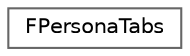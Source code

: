 digraph "Graphical Class Hierarchy"
{
 // INTERACTIVE_SVG=YES
 // LATEX_PDF_SIZE
  bgcolor="transparent";
  edge [fontname=Helvetica,fontsize=10,labelfontname=Helvetica,labelfontsize=10];
  node [fontname=Helvetica,fontsize=10,shape=box,height=0.2,width=0.4];
  rankdir="LR";
  Node0 [id="Node000000",label="FPersonaTabs",height=0.2,width=0.4,color="grey40", fillcolor="white", style="filled",URL="$d9/d6e/structFPersonaTabs.html",tooltip=" "];
}
